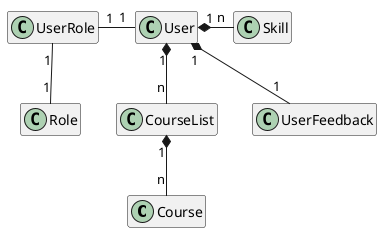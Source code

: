 @startuml
'https://plantuml.com/class-diagram

class Course

class CourseList

class Role

class UserRole

class User

class Skill

class UserFeedback

hide members
User "1" *-- "n" CourseList
CourseList "1" *-- "n" Course
UserRole "1" - "1" User
UserRole "1" -- "1" Role
User "1" *- "n" Skill
User "1" *-- "1" UserFeedback
@enduml